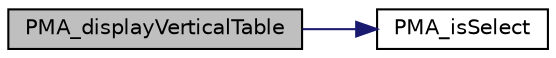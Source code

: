 digraph G
{
  edge [fontname="Helvetica",fontsize="10",labelfontname="Helvetica",labelfontsize="10"];
  node [fontname="Helvetica",fontsize="10",shape=record];
  rankdir="LR";
  Node1 [label="PMA_displayVerticalTable",height=0.2,width=0.4,color="black", fillcolor="grey75", style="filled" fontcolor="black"];
  Node1 -> Node2 [color="midnightblue",fontsize="10",style="solid",fontname="Helvetica"];
  Node2 [label="PMA_isSelect",height=0.2,width=0.4,color="black", fillcolor="white", style="filled",URL="$display__tbl_8lib_8php.html#a6ebb093d6eba080e154ab70b63261772",tooltip="Return true if we are executing a query in the form of &quot;SELECT * FROM &lt;a table&gt; ...&quot;."];
}
